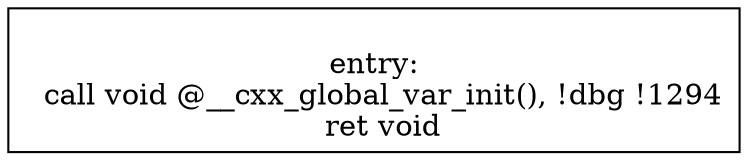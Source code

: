
digraph G {


node100 [label="
entry:
  call void @__cxx_global_var_init(), !dbg !1294
  ret void
",shape=rectangle ]



}
